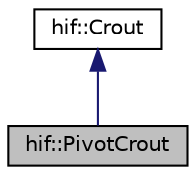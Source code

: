 digraph "hif::PivotCrout"
{
  edge [fontname="Helvetica",fontsize="10",labelfontname="Helvetica",labelfontsize="10"];
  node [fontname="Helvetica",fontsize="10",shape=record];
  Node2 [label="hif::PivotCrout",height=0.2,width=0.4,color="black", fillcolor="grey75", style="filled", fontcolor="black"];
  Node3 -> Node2 [dir="back",color="midnightblue",fontsize="10",style="solid",fontname="Helvetica"];
  Node3 [label="hif::Crout",height=0.2,width=0.4,color="black", fillcolor="white", style="filled",URL="$classhif_1_1Crout.html",tooltip="Crout update in deferred fashionThe idea of this class is to implement Crout kernels that wrap around..."];
}
